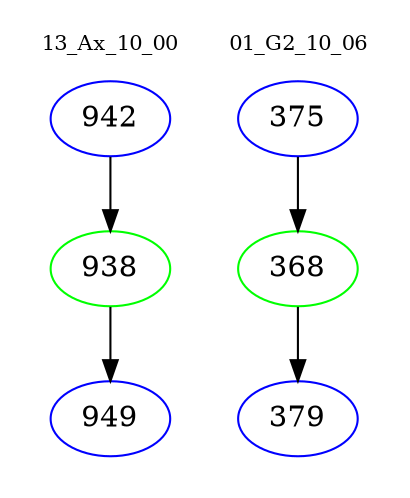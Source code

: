 digraph{
subgraph cluster_0 {
color = white
label = "13_Ax_10_00";
fontsize=10;
T0_942 [label="942", color="blue"]
T0_942 -> T0_938 [color="black"]
T0_938 [label="938", color="green"]
T0_938 -> T0_949 [color="black"]
T0_949 [label="949", color="blue"]
}
subgraph cluster_1 {
color = white
label = "01_G2_10_06";
fontsize=10;
T1_375 [label="375", color="blue"]
T1_375 -> T1_368 [color="black"]
T1_368 [label="368", color="green"]
T1_368 -> T1_379 [color="black"]
T1_379 [label="379", color="blue"]
}
}
